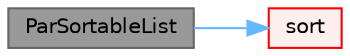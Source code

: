 digraph "ParSortableList"
{
 // LATEX_PDF_SIZE
  bgcolor="transparent";
  edge [fontname=Helvetica,fontsize=10,labelfontname=Helvetica,labelfontsize=10];
  node [fontname=Helvetica,fontsize=10,shape=box,height=0.2,width=0.4];
  rankdir="LR";
  Node1 [id="Node000001",label="ParSortableList",height=0.2,width=0.4,color="gray40", fillcolor="grey60", style="filled", fontcolor="black",tooltip=" "];
  Node1 -> Node2 [id="edge1_Node000001_Node000002",color="steelblue1",style="solid",tooltip=" "];
  Node2 [id="Node000002",label="sort",height=0.2,width=0.4,color="red", fillcolor="#FFF0F0", style="filled",URL="$classFoam_1_1ParSortableList.html#a47fdc9eea42b6975cdc835bb2e08810e",tooltip=" "];
}
